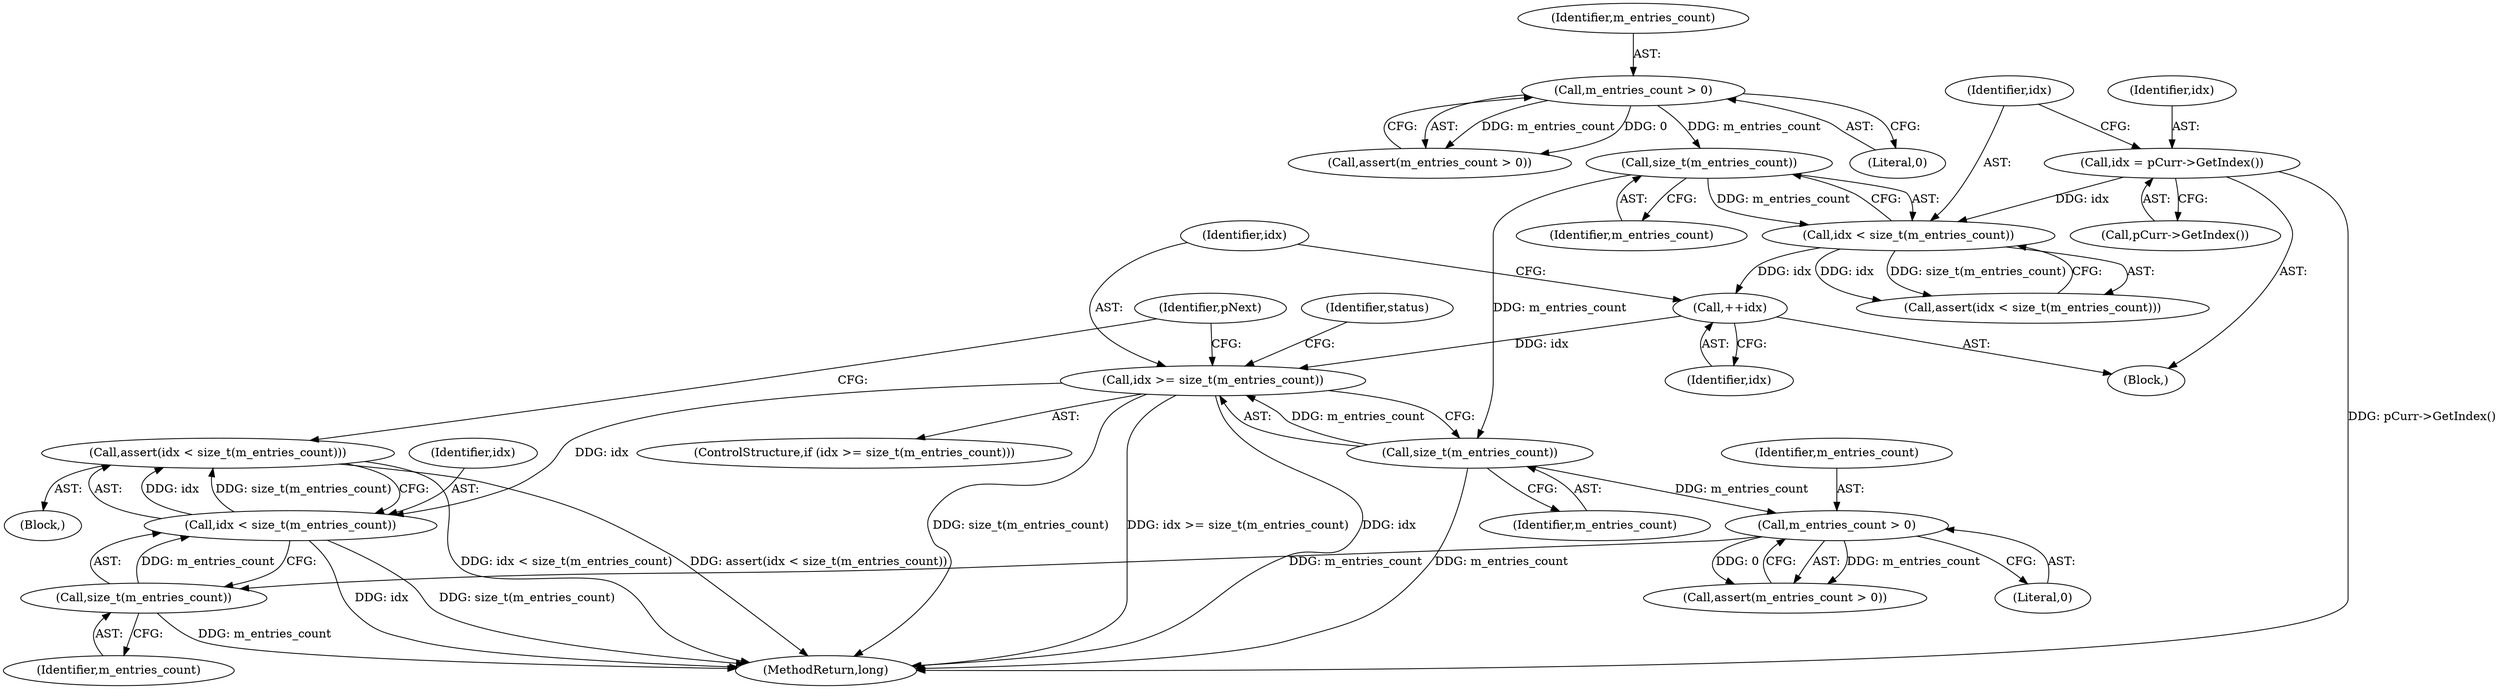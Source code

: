digraph "1_Android_04839626ed859623901ebd3a5fd483982186b59d_107@API" {
"1000170" [label="(Call,assert(idx < size_t(m_entries_count)))"];
"1000171" [label="(Call,idx < size_t(m_entries_count))"];
"1000131" [label="(Call,idx >= size_t(m_entries_count))"];
"1000128" [label="(Call,++idx)"];
"1000118" [label="(Call,idx < size_t(m_entries_count))"];
"1000114" [label="(Call,idx = pCurr->GetIndex())"];
"1000120" [label="(Call,size_t(m_entries_count))"];
"1000110" [label="(Call,m_entries_count > 0)"];
"1000133" [label="(Call,size_t(m_entries_count))"];
"1000173" [label="(Call,size_t(m_entries_count))"];
"1000167" [label="(Call,m_entries_count > 0)"];
"1000116" [label="(Call,pCurr->GetIndex())"];
"1000130" [label="(ControlStructure,if (idx >= size_t(m_entries_count)))"];
"1000184" [label="(MethodReturn,long)"];
"1000109" [label="(Call,assert(m_entries_count > 0))"];
"1000111" [label="(Identifier,m_entries_count)"];
"1000117" [label="(Call,assert(idx < size_t(m_entries_count)))"];
"1000170" [label="(Call,assert(idx < size_t(m_entries_count)))"];
"1000114" [label="(Call,idx = pCurr->GetIndex())"];
"1000167" [label="(Call,m_entries_count > 0)"];
"1000120" [label="(Call,size_t(m_entries_count))"];
"1000115" [label="(Identifier,idx)"];
"1000110" [label="(Call,m_entries_count > 0)"];
"1000166" [label="(Call,assert(m_entries_count > 0))"];
"1000119" [label="(Identifier,idx)"];
"1000174" [label="(Identifier,m_entries_count)"];
"1000133" [label="(Call,size_t(m_entries_count))"];
"1000118" [label="(Call,idx < size_t(m_entries_count))"];
"1000135" [label="(Block,)"];
"1000173" [label="(Call,size_t(m_entries_count))"];
"1000129" [label="(Identifier,idx)"];
"1000176" [label="(Identifier,pNext)"];
"1000168" [label="(Identifier,m_entries_count)"];
"1000131" [label="(Call,idx >= size_t(m_entries_count))"];
"1000112" [label="(Literal,0)"];
"1000128" [label="(Call,++idx)"];
"1000172" [label="(Identifier,idx)"];
"1000134" [label="(Identifier,m_entries_count)"];
"1000121" [label="(Identifier,m_entries_count)"];
"1000171" [label="(Call,idx < size_t(m_entries_count))"];
"1000169" [label="(Literal,0)"];
"1000104" [label="(Block,)"];
"1000132" [label="(Identifier,idx)"];
"1000140" [label="(Identifier,status)"];
"1000170" -> "1000135"  [label="AST: "];
"1000170" -> "1000171"  [label="CFG: "];
"1000171" -> "1000170"  [label="AST: "];
"1000176" -> "1000170"  [label="CFG: "];
"1000170" -> "1000184"  [label="DDG: idx < size_t(m_entries_count)"];
"1000170" -> "1000184"  [label="DDG: assert(idx < size_t(m_entries_count))"];
"1000171" -> "1000170"  [label="DDG: idx"];
"1000171" -> "1000170"  [label="DDG: size_t(m_entries_count)"];
"1000171" -> "1000173"  [label="CFG: "];
"1000172" -> "1000171"  [label="AST: "];
"1000173" -> "1000171"  [label="AST: "];
"1000171" -> "1000184"  [label="DDG: idx"];
"1000171" -> "1000184"  [label="DDG: size_t(m_entries_count)"];
"1000131" -> "1000171"  [label="DDG: idx"];
"1000173" -> "1000171"  [label="DDG: m_entries_count"];
"1000131" -> "1000130"  [label="AST: "];
"1000131" -> "1000133"  [label="CFG: "];
"1000132" -> "1000131"  [label="AST: "];
"1000133" -> "1000131"  [label="AST: "];
"1000140" -> "1000131"  [label="CFG: "];
"1000176" -> "1000131"  [label="CFG: "];
"1000131" -> "1000184"  [label="DDG: idx"];
"1000131" -> "1000184"  [label="DDG: size_t(m_entries_count)"];
"1000131" -> "1000184"  [label="DDG: idx >= size_t(m_entries_count)"];
"1000128" -> "1000131"  [label="DDG: idx"];
"1000133" -> "1000131"  [label="DDG: m_entries_count"];
"1000128" -> "1000104"  [label="AST: "];
"1000128" -> "1000129"  [label="CFG: "];
"1000129" -> "1000128"  [label="AST: "];
"1000132" -> "1000128"  [label="CFG: "];
"1000118" -> "1000128"  [label="DDG: idx"];
"1000118" -> "1000117"  [label="AST: "];
"1000118" -> "1000120"  [label="CFG: "];
"1000119" -> "1000118"  [label="AST: "];
"1000120" -> "1000118"  [label="AST: "];
"1000117" -> "1000118"  [label="CFG: "];
"1000118" -> "1000117"  [label="DDG: idx"];
"1000118" -> "1000117"  [label="DDG: size_t(m_entries_count)"];
"1000114" -> "1000118"  [label="DDG: idx"];
"1000120" -> "1000118"  [label="DDG: m_entries_count"];
"1000114" -> "1000104"  [label="AST: "];
"1000114" -> "1000116"  [label="CFG: "];
"1000115" -> "1000114"  [label="AST: "];
"1000116" -> "1000114"  [label="AST: "];
"1000119" -> "1000114"  [label="CFG: "];
"1000114" -> "1000184"  [label="DDG: pCurr->GetIndex()"];
"1000120" -> "1000121"  [label="CFG: "];
"1000121" -> "1000120"  [label="AST: "];
"1000110" -> "1000120"  [label="DDG: m_entries_count"];
"1000120" -> "1000133"  [label="DDG: m_entries_count"];
"1000110" -> "1000109"  [label="AST: "];
"1000110" -> "1000112"  [label="CFG: "];
"1000111" -> "1000110"  [label="AST: "];
"1000112" -> "1000110"  [label="AST: "];
"1000109" -> "1000110"  [label="CFG: "];
"1000110" -> "1000109"  [label="DDG: m_entries_count"];
"1000110" -> "1000109"  [label="DDG: 0"];
"1000133" -> "1000134"  [label="CFG: "];
"1000134" -> "1000133"  [label="AST: "];
"1000133" -> "1000184"  [label="DDG: m_entries_count"];
"1000133" -> "1000167"  [label="DDG: m_entries_count"];
"1000173" -> "1000174"  [label="CFG: "];
"1000174" -> "1000173"  [label="AST: "];
"1000173" -> "1000184"  [label="DDG: m_entries_count"];
"1000167" -> "1000173"  [label="DDG: m_entries_count"];
"1000167" -> "1000166"  [label="AST: "];
"1000167" -> "1000169"  [label="CFG: "];
"1000168" -> "1000167"  [label="AST: "];
"1000169" -> "1000167"  [label="AST: "];
"1000166" -> "1000167"  [label="CFG: "];
"1000167" -> "1000166"  [label="DDG: m_entries_count"];
"1000167" -> "1000166"  [label="DDG: 0"];
}
